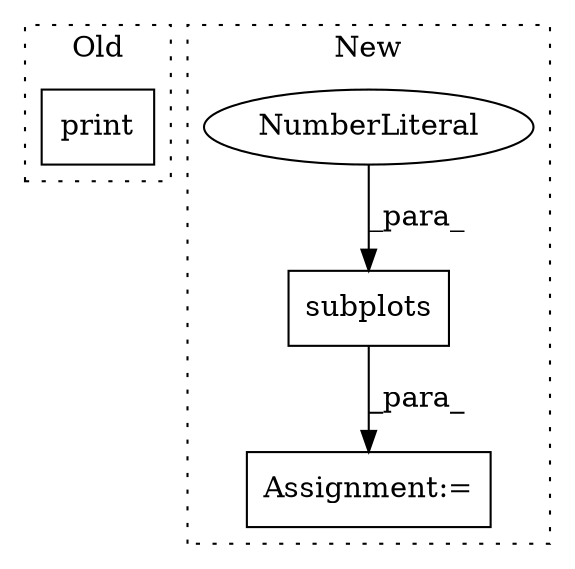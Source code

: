 digraph G {
subgraph cluster0 {
1 [label="print" a="32" s="2266,2328" l="6,1" shape="box"];
label = "Old";
style="dotted";
}
subgraph cluster1 {
2 [label="subplots" a="32" s="2688,2719" l="9,2" shape="box"];
3 [label="NumberLiteral" a="34" s="2697" l="1" shape="ellipse"];
4 [label="Assignment:=" a="7" s="2668" l="2" shape="box"];
label = "New";
style="dotted";
}
2 -> 4 [label="_para_"];
3 -> 2 [label="_para_"];
}